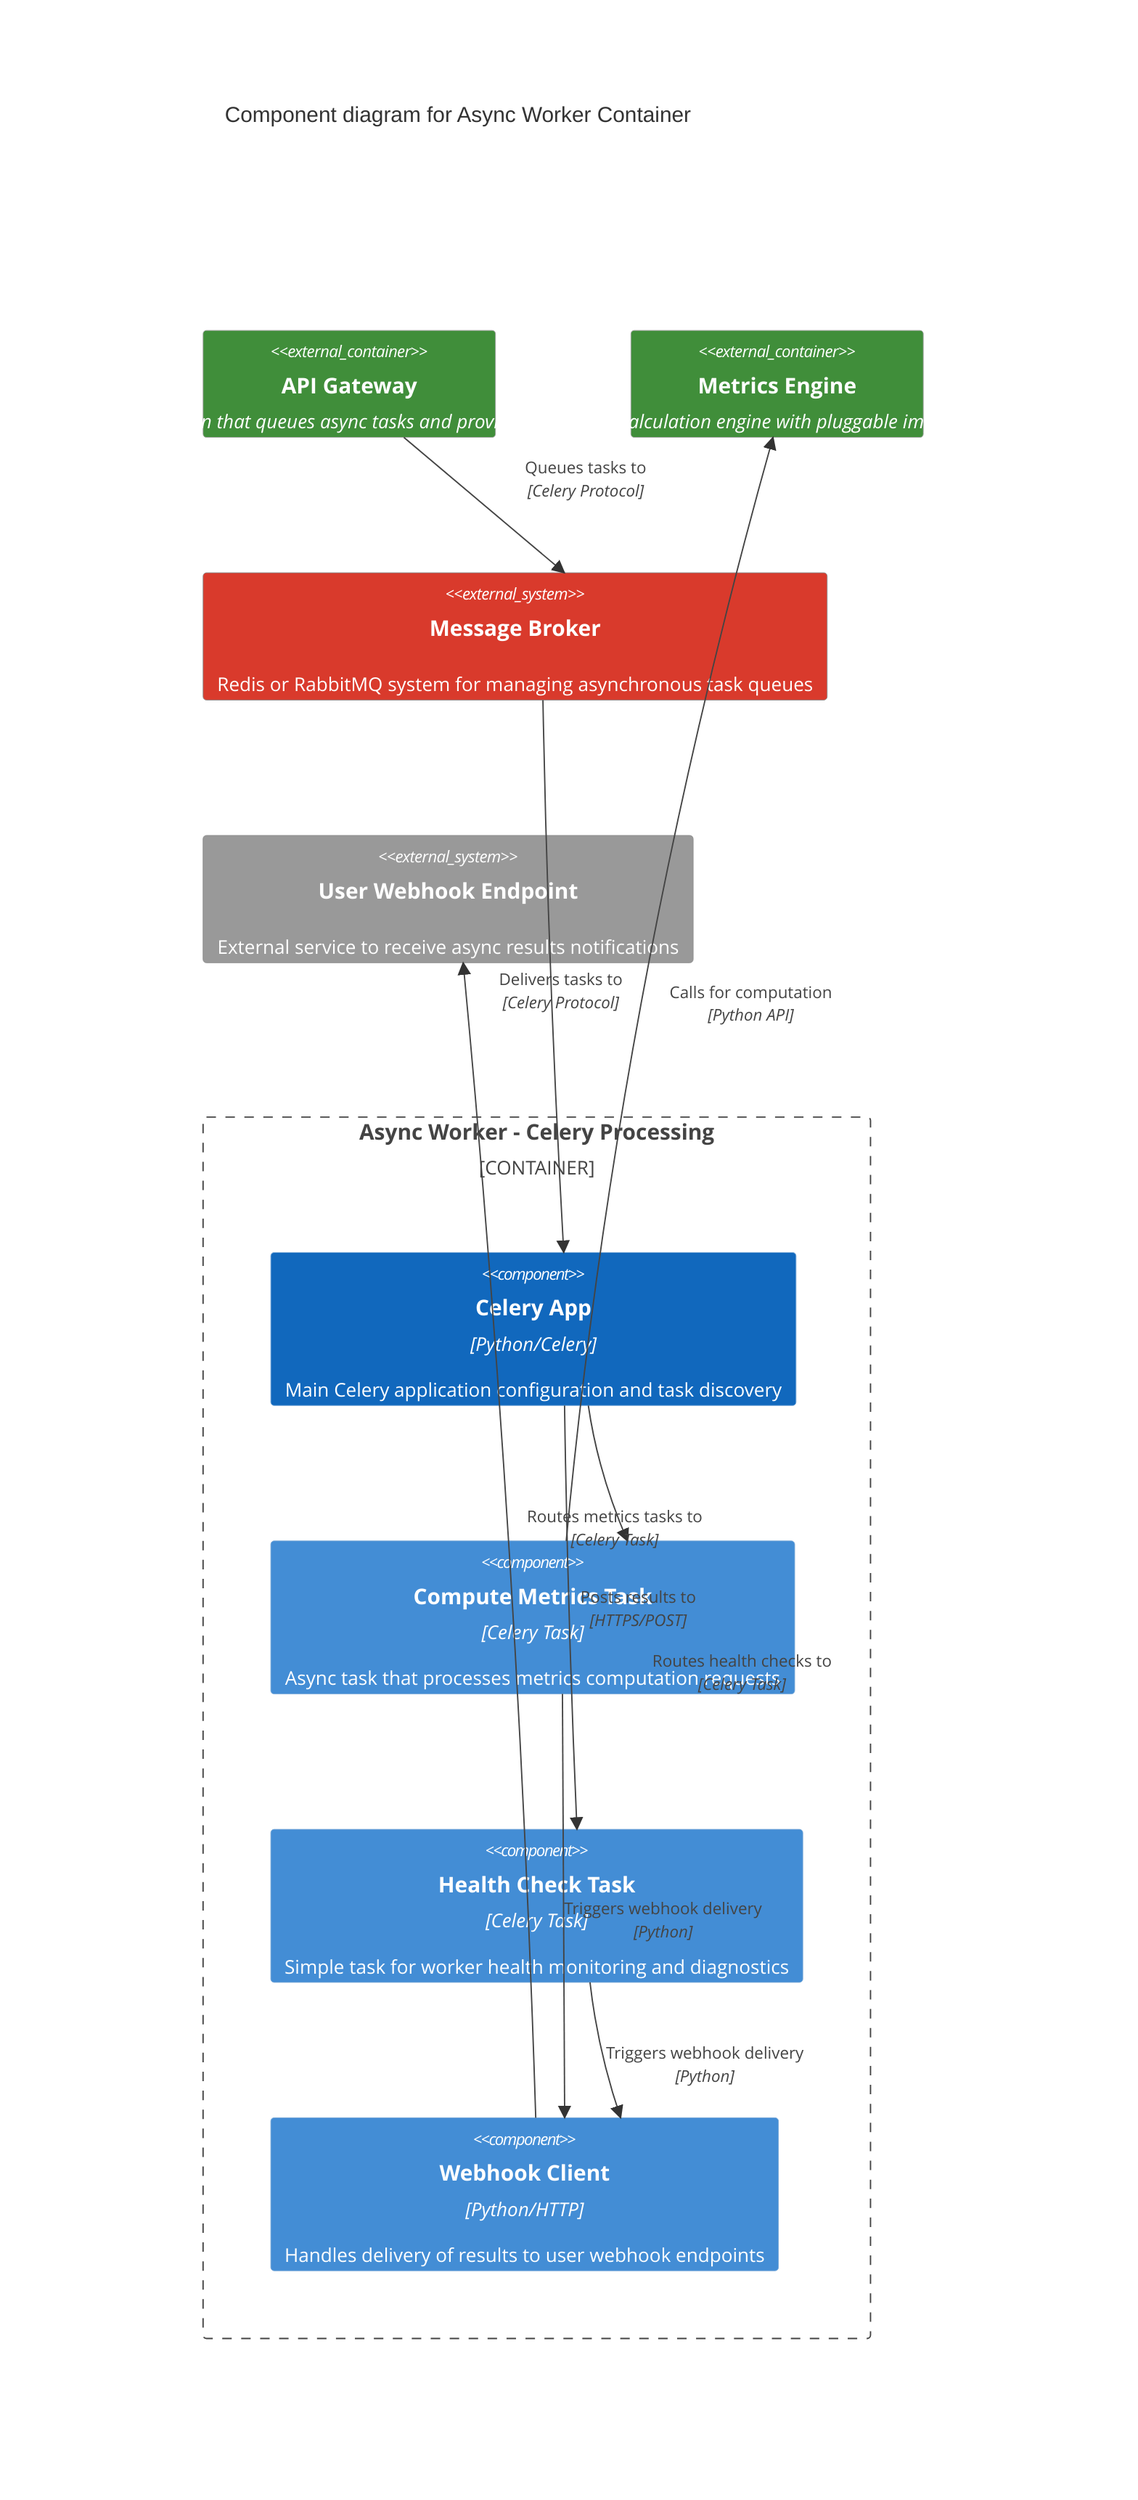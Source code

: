C4Component
    title Component diagram for Async Worker Container

    UpdateLayoutConfig($c4ShapeInRow="3", $c4BoundaryInRow="1")

    Container_Ext(apiGateway, "API Gateway", "FastAPI application that queues async tasks and provides job endpoints")
    Container_Ext(metricsEngine, "Metrics Engine", "Core metrics calculation engine with pluggable implementations")
    System_Ext(celeryBroker, "Message Broker", "Redis or RabbitMQ system for managing asynchronous task queues")
    System_Ext(userWebhookService, "User Webhook Endpoint", "External service to receive async results notifications")

    Container_Boundary(asyncWorker, "Async Worker - Celery Processing") {
        Component(celeryApp, "Celery App", "Python/Celery", "Main Celery application configuration and task discovery", $tags="primary")
        Component(computeTask, "Compute Metrics Task", "Celery Task", "Async task that processes metrics computation requests")
        Component(healthTask, "Health Check Task", "Celery Task", "Simple task for worker health monitoring and diagnostics")
        Component(webhookClient, "Webhook Client", "Python/HTTP", "Handles delivery of results to user webhook endpoints")
    }

    Rel(apiGateway, celeryBroker, "Queues tasks to", "Celery Protocol")
    Rel(celeryBroker, celeryApp, "Delivers tasks to", "Celery Protocol")
    
    Rel(celeryApp, computeTask, "Routes metrics tasks to", "Celery Task")
    Rel(celeryApp, healthTask, "Routes health checks to", "Celery Task")
    
    Rel(computeTask, webhookClient, "Triggers webhook delivery", "Python")
    Rel(healthTask, webhookClient, "Triggers webhook delivery", "Python")
    
    Rel(computeTask, metricsEngine, "Calls for computation", "Python API")
    Rel(webhookClient, userWebhookService, "Posts results to", "HTTPS/POST")
    
    UpdateRelStyle(apiGateway, celeryBroker, $offsetY="-30", $offsetX="30")
    UpdateRelStyle(celeryBroker, celeryApp, $offsetY="0", $offsetX="-40")
    
    UpdateRelStyle(celeryApp, computeTask, $offsetX="-60", $offsetY="30")
    UpdateRelStyle(celeryApp, healthTask, $offsetX="60", $offsetY="30")
    
    UpdateRelStyle(webhookClient, userWebhookService, $offsetY="40", $offsetX="60")
    
    UpdateElementStyle(celeryApp, $bgColor="#1168BD", $fontColor="#ffffff")
    UpdateElementStyle(computeTask, $bgColor="#438DD5", $fontColor="#ffffff")
    UpdateElementStyle(healthTask, $bgColor="#438DD5", $fontColor="#ffffff")
    UpdateElementStyle(webhookClient, $bgColor="#438DD5", $fontColor="#ffffff")
    
    UpdateElementStyle(apiGateway, $bgColor="#408E3A", $fontColor="#ffffff")
    UpdateElementStyle(metricsEngine, $bgColor="#408E3A", $fontColor="#ffffff")
    UpdateElementStyle(celeryBroker, $bgColor="#D93A2C", $fontColor="#ffffff")
    UpdateElementStyle(userWebhookService, $bgColor="#999999")